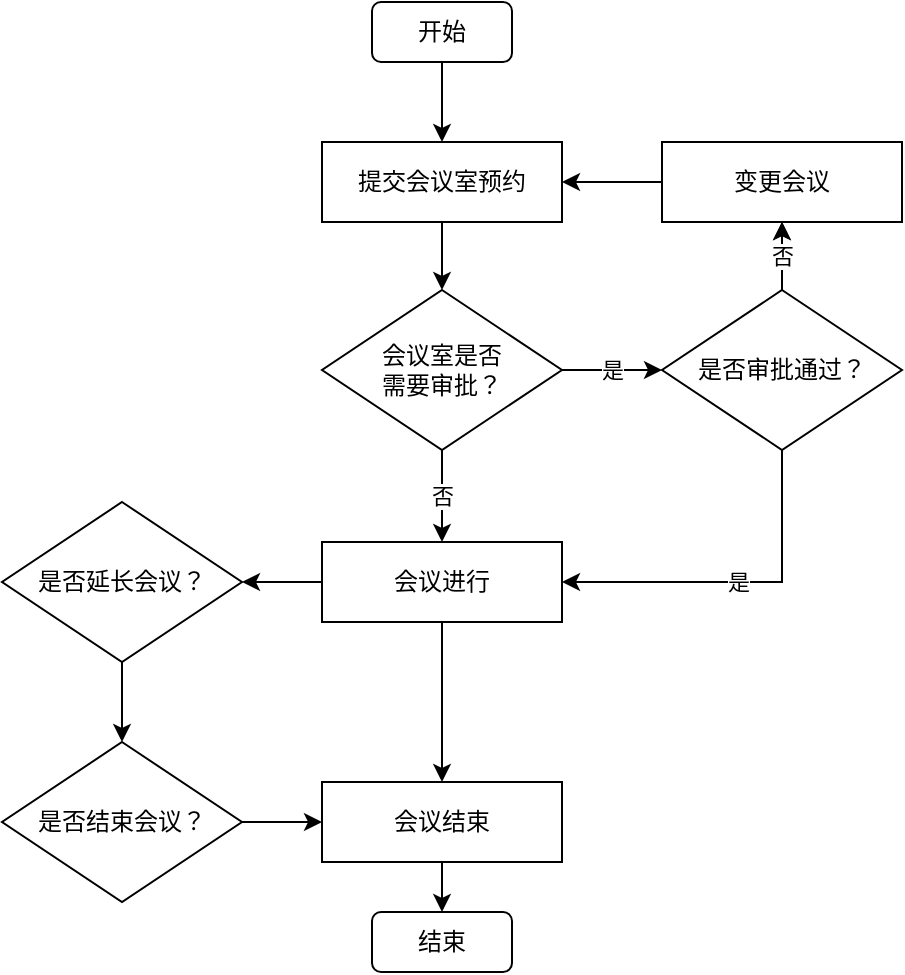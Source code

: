 <mxfile version="15.5.4" type="github">
  <diagram id="gN2CgmF_Tn5y9q0DE9BQ" name="Page-1">
    <mxGraphModel dx="1341" dy="744" grid="1" gridSize="10" guides="1" tooltips="1" connect="1" arrows="1" fold="1" page="1" pageScale="1" pageWidth="827" pageHeight="1169" math="0" shadow="0">
      <root>
        <mxCell id="0" />
        <mxCell id="1" parent="0" />
        <mxCell id="fREWHRoIH6fhRUN0-L7m-8" style="edgeStyle=orthogonalEdgeStyle;rounded=0;orthogonalLoop=1;jettySize=auto;html=1;entryX=0.5;entryY=0;entryDx=0;entryDy=0;" edge="1" parent="1" source="fREWHRoIH6fhRUN0-L7m-1" target="fREWHRoIH6fhRUN0-L7m-2">
          <mxGeometry relative="1" as="geometry" />
        </mxCell>
        <mxCell id="fREWHRoIH6fhRUN0-L7m-1" value="开始" style="rounded=1;whiteSpace=wrap;html=1;" vertex="1" parent="1">
          <mxGeometry x="225" y="130" width="70" height="30" as="geometry" />
        </mxCell>
        <mxCell id="fREWHRoIH6fhRUN0-L7m-10" value="" style="edgeStyle=orthogonalEdgeStyle;rounded=0;orthogonalLoop=1;jettySize=auto;html=1;" edge="1" parent="1" source="fREWHRoIH6fhRUN0-L7m-2" target="fREWHRoIH6fhRUN0-L7m-9">
          <mxGeometry relative="1" as="geometry" />
        </mxCell>
        <mxCell id="fREWHRoIH6fhRUN0-L7m-2" value="提交会议室预约" style="rounded=0;whiteSpace=wrap;html=1;" vertex="1" parent="1">
          <mxGeometry x="200" y="200" width="120" height="40" as="geometry" />
        </mxCell>
        <mxCell id="fREWHRoIH6fhRUN0-L7m-14" value="否" style="edgeStyle=orthogonalEdgeStyle;rounded=0;orthogonalLoop=1;jettySize=auto;html=1;exitX=0.5;exitY=1;exitDx=0;exitDy=0;entryX=0.5;entryY=0;entryDx=0;entryDy=0;" edge="1" parent="1" source="fREWHRoIH6fhRUN0-L7m-9" target="fREWHRoIH6fhRUN0-L7m-13">
          <mxGeometry relative="1" as="geometry" />
        </mxCell>
        <mxCell id="fREWHRoIH6fhRUN0-L7m-15" value="是" style="edgeStyle=orthogonalEdgeStyle;rounded=0;orthogonalLoop=1;jettySize=auto;html=1;exitX=1;exitY=0.5;exitDx=0;exitDy=0;" edge="1" parent="1" source="fREWHRoIH6fhRUN0-L7m-9" target="fREWHRoIH6fhRUN0-L7m-11">
          <mxGeometry relative="1" as="geometry" />
        </mxCell>
        <mxCell id="fREWHRoIH6fhRUN0-L7m-9" value="会议室是否&lt;br&gt;需要审批？" style="rhombus;whiteSpace=wrap;html=1;" vertex="1" parent="1">
          <mxGeometry x="200" y="274" width="120" height="80" as="geometry" />
        </mxCell>
        <mxCell id="fREWHRoIH6fhRUN0-L7m-16" value="是" style="edgeStyle=orthogonalEdgeStyle;rounded=0;orthogonalLoop=1;jettySize=auto;html=1;exitX=0.5;exitY=1;exitDx=0;exitDy=0;entryX=1;entryY=0.5;entryDx=0;entryDy=0;" edge="1" parent="1" source="fREWHRoIH6fhRUN0-L7m-11" target="fREWHRoIH6fhRUN0-L7m-13">
          <mxGeometry relative="1" as="geometry" />
        </mxCell>
        <mxCell id="fREWHRoIH6fhRUN0-L7m-18" style="edgeStyle=orthogonalEdgeStyle;rounded=0;orthogonalLoop=1;jettySize=auto;html=1;entryX=0.5;entryY=1;entryDx=0;entryDy=0;" edge="1" parent="1" source="fREWHRoIH6fhRUN0-L7m-11" target="fREWHRoIH6fhRUN0-L7m-17">
          <mxGeometry relative="1" as="geometry" />
        </mxCell>
        <mxCell id="fREWHRoIH6fhRUN0-L7m-29" value="否" style="edgeStyle=orthogonalEdgeStyle;rounded=0;orthogonalLoop=1;jettySize=auto;html=1;" edge="1" parent="1" source="fREWHRoIH6fhRUN0-L7m-11" target="fREWHRoIH6fhRUN0-L7m-17">
          <mxGeometry relative="1" as="geometry" />
        </mxCell>
        <mxCell id="fREWHRoIH6fhRUN0-L7m-11" value="是否审批通过？" style="rhombus;whiteSpace=wrap;html=1;" vertex="1" parent="1">
          <mxGeometry x="370" y="274" width="120" height="80" as="geometry" />
        </mxCell>
        <mxCell id="fREWHRoIH6fhRUN0-L7m-24" value="" style="edgeStyle=orthogonalEdgeStyle;rounded=0;orthogonalLoop=1;jettySize=auto;html=1;" edge="1" parent="1" source="fREWHRoIH6fhRUN0-L7m-13" target="fREWHRoIH6fhRUN0-L7m-22">
          <mxGeometry relative="1" as="geometry" />
        </mxCell>
        <mxCell id="fREWHRoIH6fhRUN0-L7m-27" value="" style="edgeStyle=orthogonalEdgeStyle;rounded=0;orthogonalLoop=1;jettySize=auto;html=1;" edge="1" parent="1" source="fREWHRoIH6fhRUN0-L7m-13" target="fREWHRoIH6fhRUN0-L7m-20">
          <mxGeometry relative="1" as="geometry" />
        </mxCell>
        <mxCell id="fREWHRoIH6fhRUN0-L7m-13" value="会议进行" style="rounded=0;whiteSpace=wrap;html=1;" vertex="1" parent="1">
          <mxGeometry x="200" y="400" width="120" height="40" as="geometry" />
        </mxCell>
        <mxCell id="fREWHRoIH6fhRUN0-L7m-19" style="edgeStyle=orthogonalEdgeStyle;rounded=0;orthogonalLoop=1;jettySize=auto;html=1;entryX=1;entryY=0.5;entryDx=0;entryDy=0;" edge="1" parent="1" source="fREWHRoIH6fhRUN0-L7m-17" target="fREWHRoIH6fhRUN0-L7m-2">
          <mxGeometry relative="1" as="geometry" />
        </mxCell>
        <mxCell id="fREWHRoIH6fhRUN0-L7m-17" value="变更会议" style="rounded=0;whiteSpace=wrap;html=1;" vertex="1" parent="1">
          <mxGeometry x="370" y="200" width="120" height="40" as="geometry" />
        </mxCell>
        <mxCell id="fREWHRoIH6fhRUN0-L7m-28" value="" style="edgeStyle=orthogonalEdgeStyle;rounded=0;orthogonalLoop=1;jettySize=auto;html=1;" edge="1" parent="1" source="fREWHRoIH6fhRUN0-L7m-20" target="fREWHRoIH6fhRUN0-L7m-21">
          <mxGeometry relative="1" as="geometry" />
        </mxCell>
        <mxCell id="fREWHRoIH6fhRUN0-L7m-20" value="会议结束" style="rounded=0;whiteSpace=wrap;html=1;" vertex="1" parent="1">
          <mxGeometry x="200" y="520" width="120" height="40" as="geometry" />
        </mxCell>
        <mxCell id="fREWHRoIH6fhRUN0-L7m-21" value="结束" style="rounded=1;whiteSpace=wrap;html=1;" vertex="1" parent="1">
          <mxGeometry x="225" y="585" width="70" height="30" as="geometry" />
        </mxCell>
        <mxCell id="fREWHRoIH6fhRUN0-L7m-25" value="" style="edgeStyle=orthogonalEdgeStyle;rounded=0;orthogonalLoop=1;jettySize=auto;html=1;" edge="1" parent="1" source="fREWHRoIH6fhRUN0-L7m-22" target="fREWHRoIH6fhRUN0-L7m-23">
          <mxGeometry relative="1" as="geometry" />
        </mxCell>
        <mxCell id="fREWHRoIH6fhRUN0-L7m-22" value="是否延长会议？" style="rhombus;whiteSpace=wrap;html=1;" vertex="1" parent="1">
          <mxGeometry x="40" y="380" width="120" height="80" as="geometry" />
        </mxCell>
        <mxCell id="fREWHRoIH6fhRUN0-L7m-26" value="" style="edgeStyle=orthogonalEdgeStyle;rounded=0;orthogonalLoop=1;jettySize=auto;html=1;" edge="1" parent="1" source="fREWHRoIH6fhRUN0-L7m-23" target="fREWHRoIH6fhRUN0-L7m-20">
          <mxGeometry relative="1" as="geometry" />
        </mxCell>
        <mxCell id="fREWHRoIH6fhRUN0-L7m-23" value="是否结束会议？" style="rhombus;whiteSpace=wrap;html=1;" vertex="1" parent="1">
          <mxGeometry x="40" y="500" width="120" height="80" as="geometry" />
        </mxCell>
      </root>
    </mxGraphModel>
  </diagram>
</mxfile>

